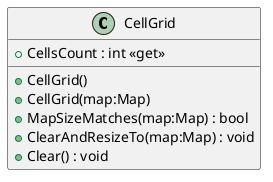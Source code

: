 @startuml
class CellGrid {
    + CellsCount : int <<get>>
    + CellGrid()
    + CellGrid(map:Map)
    + MapSizeMatches(map:Map) : bool
    + ClearAndResizeTo(map:Map) : void
    + Clear() : void
}
@enduml
